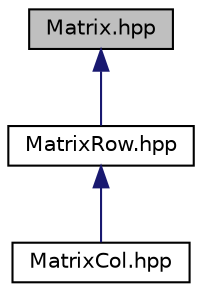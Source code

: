 digraph "Matrix.hpp"
{
 // LATEX_PDF_SIZE
  edge [fontname="Helvetica",fontsize="10",labelfontname="Helvetica",labelfontsize="10"];
  node [fontname="Helvetica",fontsize="10",shape=record];
  Node1 [label="Matrix.hpp",height=0.2,width=0.4,color="black", fillcolor="grey75", style="filled", fontcolor="black",tooltip="Contains the definition of the template class Matrix."];
  Node1 -> Node2 [dir="back",color="midnightblue",fontsize="10",style="solid"];
  Node2 [label="MatrixRow.hpp",height=0.2,width=0.4,color="black", fillcolor="white", style="filled",URL="$MatrixRow_8hpp.html",tooltip="Contains the specialization of Matrix for a row-major matrix."];
  Node2 -> Node3 [dir="back",color="midnightblue",fontsize="10",style="solid"];
  Node3 [label="MatrixCol.hpp",height=0.2,width=0.4,color="black", fillcolor="white", style="filled",URL="$MatrixCol_8hpp.html",tooltip="Contains the specialization of Matrix for a column-major matrix."];
}
